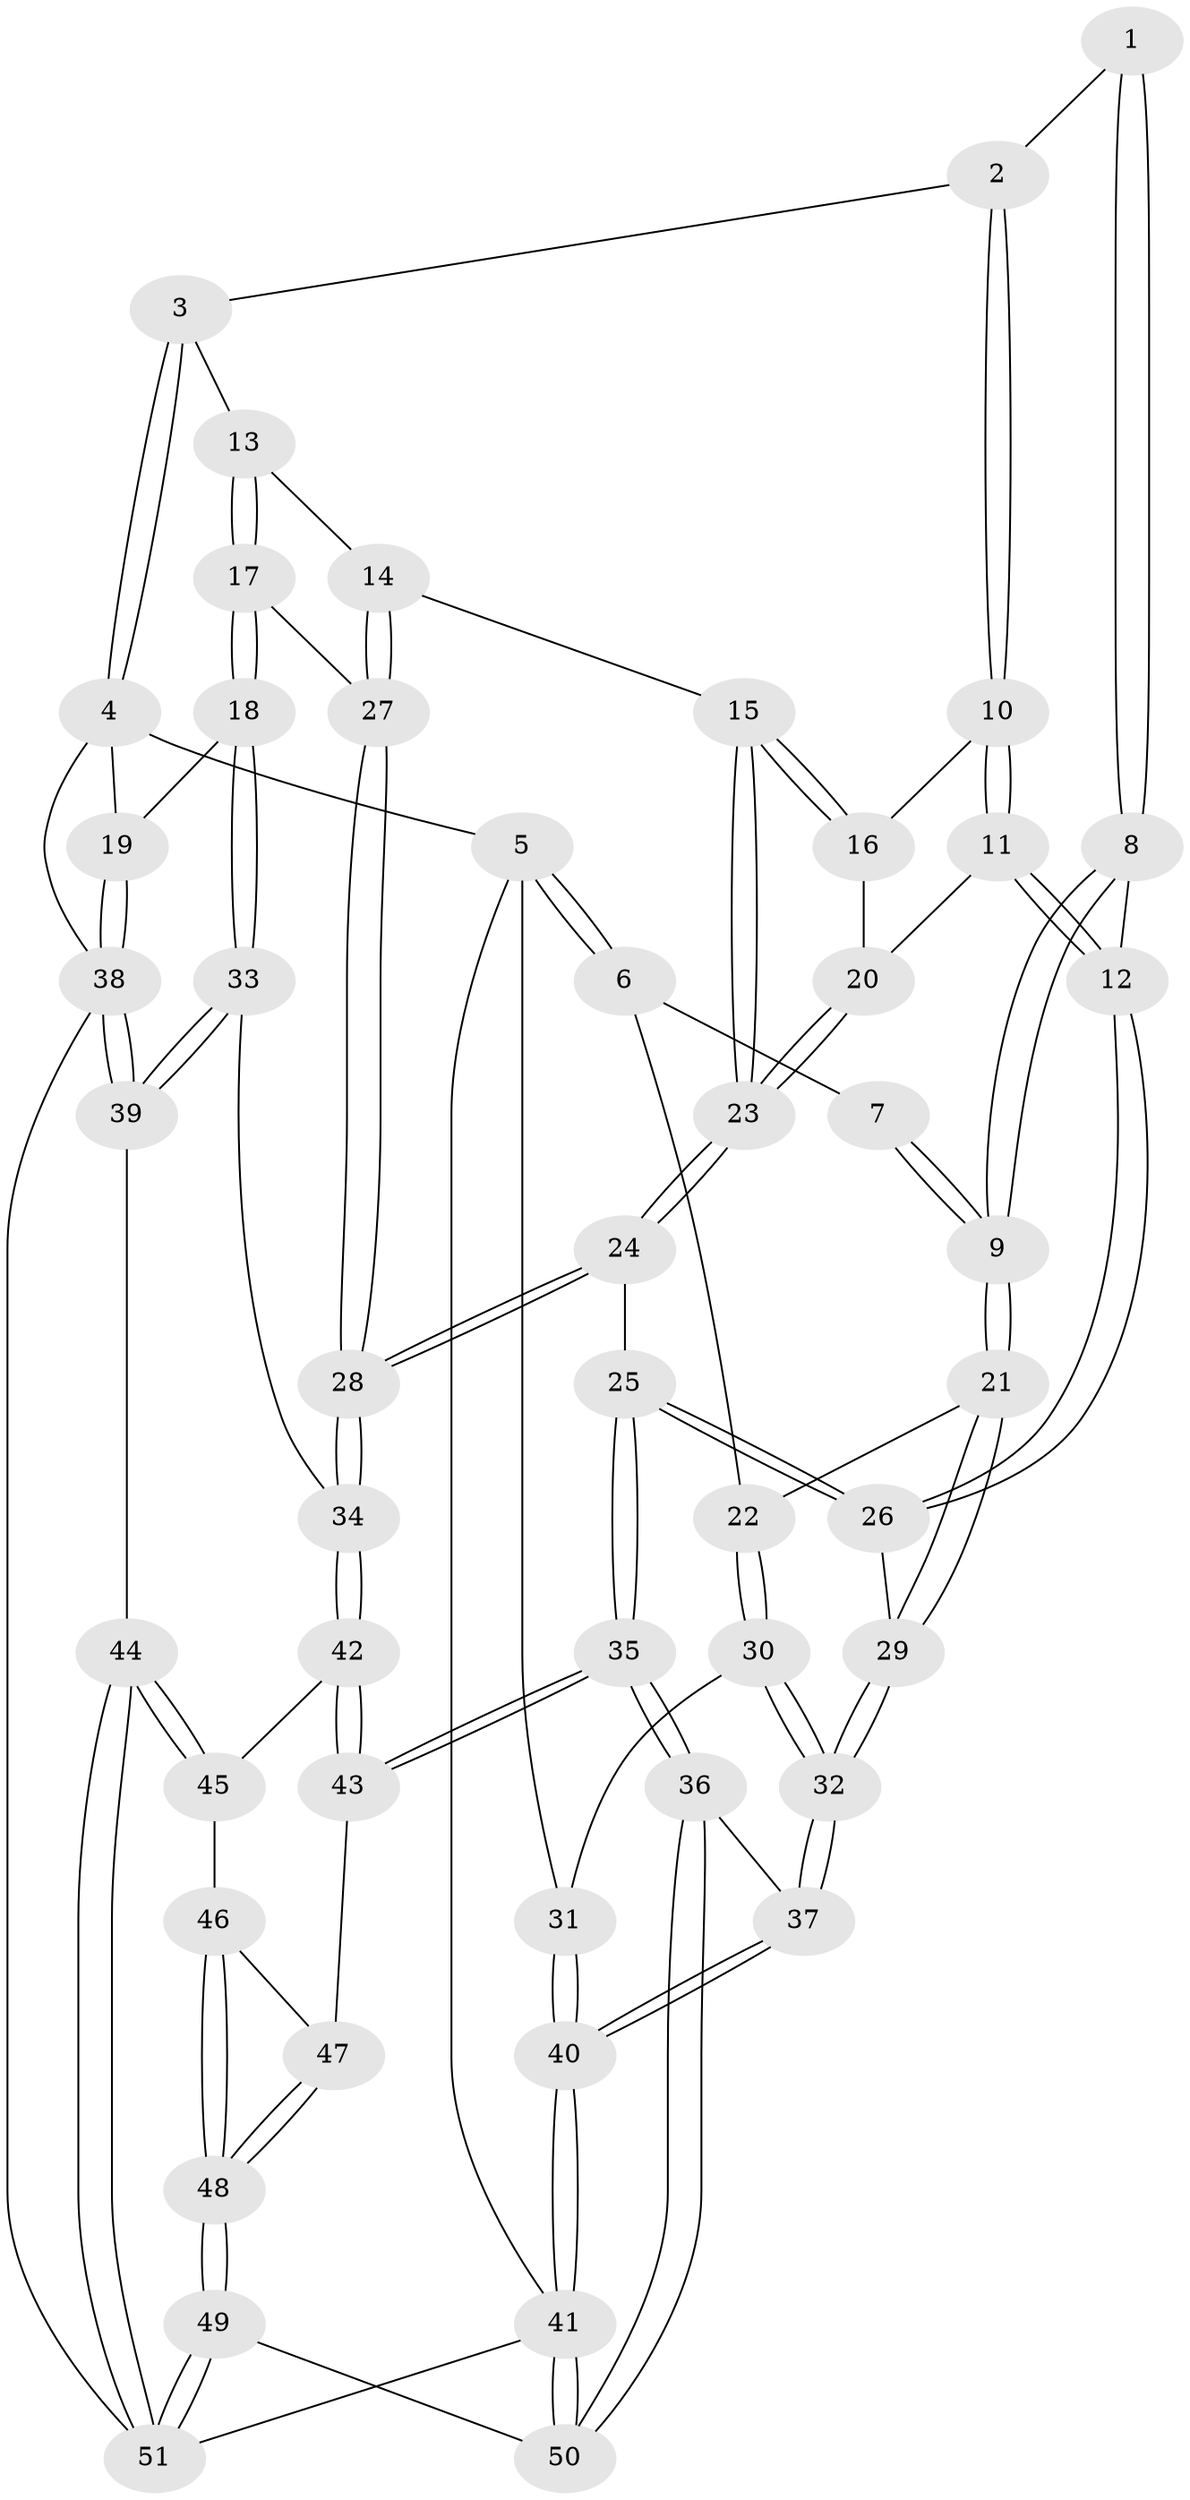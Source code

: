 // coarse degree distribution, {2: 0.03333333333333333, 3: 0.13333333333333333, 7: 0.03333333333333333, 5: 0.5, 4: 0.16666666666666666, 6: 0.1, 8: 0.03333333333333333}
// Generated by graph-tools (version 1.1) at 2025/06/03/04/25 22:06:27]
// undirected, 51 vertices, 124 edges
graph export_dot {
graph [start="1"]
  node [color=gray90,style=filled];
  1 [pos="+0.4053602264533767+0"];
  2 [pos="+0.5184340964741608+0"];
  3 [pos="+0.7895753479338101+0"];
  4 [pos="+1+0"];
  5 [pos="+0+0"];
  6 [pos="+0+0"];
  7 [pos="+0.2523285440806602+0"];
  8 [pos="+0.37427390839495844+0.09371359048230499"];
  9 [pos="+0.2526600788381418+0.15743901357643933"];
  10 [pos="+0.5198679616624743+0"];
  11 [pos="+0.4791979206761222+0.11743443660532502"];
  12 [pos="+0.4323045916439216+0.14919575938453203"];
  13 [pos="+0.8316838369868987+0"];
  14 [pos="+0.6292844318703087+0.0960887605598104"];
  15 [pos="+0.622905050222278+0.0912665763867408"];
  16 [pos="+0.6078944908137984+0.056859003992049156"];
  17 [pos="+0.8742005412287583+0.1510811659110544"];
  18 [pos="+0.9573534099931857+0.19439752671159358"];
  19 [pos="+1+0.21024600968005408"];
  20 [pos="+0.4927092765343095+0.1224920235479684"];
  21 [pos="+0.2315381770993908+0.19902905125505493"];
  22 [pos="+0.12987315104106334+0.1751279114630717"];
  23 [pos="+0.5461046986443615+0.15638494269541572"];
  24 [pos="+0.5499129096929679+0.3996051306868675"];
  25 [pos="+0.5485880345097597+0.3997272728590689"];
  26 [pos="+0.4184830931664661+0.2697443508244735"];
  27 [pos="+0.731146227741711+0.210557928368807"];
  28 [pos="+0.5934380463561649+0.40449331098258273"];
  29 [pos="+0.253656696716555+0.2345834973404618"];
  30 [pos="+0.012029050634202235+0.2667559290967695"];
  31 [pos="+0+0.2868260394327083"];
  32 [pos="+0.1902160745896369+0.4552244640929599"];
  33 [pos="+0.8403315092879885+0.4682948569756929"];
  34 [pos="+0.6668573039807688+0.47003841302316013"];
  35 [pos="+0.24292188239635293+0.6389371346624408"];
  36 [pos="+0.2427142015802809+0.6389787245093809"];
  37 [pos="+0.21438754702064827+0.6228556397429145"];
  38 [pos="+1+0.6998692494331438"];
  39 [pos="+1+0.696648237555814"];
  40 [pos="+0+0.6218448633576317"];
  41 [pos="+0+1"];
  42 [pos="+0.6855840092381161+0.6949462733355647"];
  43 [pos="+0.2623087989039018+0.6482050289813426"];
  44 [pos="+0.8512983957747335+0.7872483685716849"];
  45 [pos="+0.7062982567766115+0.7467423117259598"];
  46 [pos="+0.6432348157737123+0.8103161236863762"];
  47 [pos="+0.34635854841032415+0.7070639860774384"];
  48 [pos="+0.5684183790727199+0.961677105165993"];
  49 [pos="+0.5493822055834869+1"];
  50 [pos="+0.2143063394303922+1"];
  51 [pos="+0.7652192732119576+1"];
  1 -- 2;
  1 -- 8;
  1 -- 8;
  2 -- 3;
  2 -- 10;
  2 -- 10;
  3 -- 4;
  3 -- 4;
  3 -- 13;
  4 -- 5;
  4 -- 19;
  4 -- 38;
  5 -- 6;
  5 -- 6;
  5 -- 31;
  5 -- 41;
  6 -- 7;
  6 -- 22;
  7 -- 9;
  7 -- 9;
  8 -- 9;
  8 -- 9;
  8 -- 12;
  9 -- 21;
  9 -- 21;
  10 -- 11;
  10 -- 11;
  10 -- 16;
  11 -- 12;
  11 -- 12;
  11 -- 20;
  12 -- 26;
  12 -- 26;
  13 -- 14;
  13 -- 17;
  13 -- 17;
  14 -- 15;
  14 -- 27;
  14 -- 27;
  15 -- 16;
  15 -- 16;
  15 -- 23;
  15 -- 23;
  16 -- 20;
  17 -- 18;
  17 -- 18;
  17 -- 27;
  18 -- 19;
  18 -- 33;
  18 -- 33;
  19 -- 38;
  19 -- 38;
  20 -- 23;
  20 -- 23;
  21 -- 22;
  21 -- 29;
  21 -- 29;
  22 -- 30;
  22 -- 30;
  23 -- 24;
  23 -- 24;
  24 -- 25;
  24 -- 28;
  24 -- 28;
  25 -- 26;
  25 -- 26;
  25 -- 35;
  25 -- 35;
  26 -- 29;
  27 -- 28;
  27 -- 28;
  28 -- 34;
  28 -- 34;
  29 -- 32;
  29 -- 32;
  30 -- 31;
  30 -- 32;
  30 -- 32;
  31 -- 40;
  31 -- 40;
  32 -- 37;
  32 -- 37;
  33 -- 34;
  33 -- 39;
  33 -- 39;
  34 -- 42;
  34 -- 42;
  35 -- 36;
  35 -- 36;
  35 -- 43;
  35 -- 43;
  36 -- 37;
  36 -- 50;
  36 -- 50;
  37 -- 40;
  37 -- 40;
  38 -- 39;
  38 -- 39;
  38 -- 51;
  39 -- 44;
  40 -- 41;
  40 -- 41;
  41 -- 50;
  41 -- 50;
  41 -- 51;
  42 -- 43;
  42 -- 43;
  42 -- 45;
  43 -- 47;
  44 -- 45;
  44 -- 45;
  44 -- 51;
  44 -- 51;
  45 -- 46;
  46 -- 47;
  46 -- 48;
  46 -- 48;
  47 -- 48;
  47 -- 48;
  48 -- 49;
  48 -- 49;
  49 -- 50;
  49 -- 51;
  49 -- 51;
}
